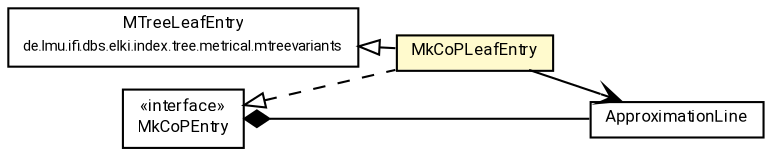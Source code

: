 #!/usr/local/bin/dot
#
# Class diagram 
# Generated by UMLGraph version R5_7_2-60-g0e99a6 (http://www.spinellis.gr/umlgraph/)
#

digraph G {
	graph [fontnames="svg"]
	edge [fontname="Roboto",fontsize=7,labelfontname="Roboto",labelfontsize=7,color="black"];
	node [fontname="Roboto",fontcolor="black",fontsize=8,shape=plaintext,margin=0,width=0,height=0];
	nodesep=0.15;
	ranksep=0.25;
	rankdir=LR;
	// de.lmu.ifi.dbs.elki.index.tree.metrical.mtreevariants.MTreeLeafEntry
	c7045319 [label=<<table title="de.lmu.ifi.dbs.elki.index.tree.metrical.mtreevariants.MTreeLeafEntry" border="0" cellborder="1" cellspacing="0" cellpadding="2" href="../../MTreeLeafEntry.html" target="_parent">
		<tr><td><table border="0" cellspacing="0" cellpadding="1">
		<tr><td align="center" balign="center"> <font face="Roboto">MTreeLeafEntry</font> </td></tr>
		<tr><td align="center" balign="center"> <font face="Roboto" point-size="7.0">de.lmu.ifi.dbs.elki.index.tree.metrical.mtreevariants</font> </td></tr>
		</table></td></tr>
		</table>>, URL="../../MTreeLeafEntry.html"];
	// de.lmu.ifi.dbs.elki.index.tree.metrical.mtreevariants.mktrees.mkcop.MkCoPLeafEntry
	c7045357 [label=<<table title="de.lmu.ifi.dbs.elki.index.tree.metrical.mtreevariants.mktrees.mkcop.MkCoPLeafEntry" border="0" cellborder="1" cellspacing="0" cellpadding="2" bgcolor="lemonChiffon" href="MkCoPLeafEntry.html" target="_parent">
		<tr><td><table border="0" cellspacing="0" cellpadding="1">
		<tr><td align="center" balign="center"> <font face="Roboto">MkCoPLeafEntry</font> </td></tr>
		</table></td></tr>
		</table>>, URL="MkCoPLeafEntry.html"];
	// de.lmu.ifi.dbs.elki.index.tree.metrical.mtreevariants.mktrees.mkcop.MkCoPEntry
	c7045362 [label=<<table title="de.lmu.ifi.dbs.elki.index.tree.metrical.mtreevariants.mktrees.mkcop.MkCoPEntry" border="0" cellborder="1" cellspacing="0" cellpadding="2" href="MkCoPEntry.html" target="_parent">
		<tr><td><table border="0" cellspacing="0" cellpadding="1">
		<tr><td align="center" balign="center"> &#171;interface&#187; </td></tr>
		<tr><td align="center" balign="center"> <font face="Roboto">MkCoPEntry</font> </td></tr>
		</table></td></tr>
		</table>>, URL="MkCoPEntry.html"];
	// de.lmu.ifi.dbs.elki.index.tree.metrical.mtreevariants.mktrees.mkcop.ApproximationLine
	c7045364 [label=<<table title="de.lmu.ifi.dbs.elki.index.tree.metrical.mtreevariants.mktrees.mkcop.ApproximationLine" border="0" cellborder="1" cellspacing="0" cellpadding="2" href="ApproximationLine.html" target="_parent">
		<tr><td><table border="0" cellspacing="0" cellpadding="1">
		<tr><td align="center" balign="center"> <font face="Roboto">ApproximationLine</font> </td></tr>
		</table></td></tr>
		</table>>, URL="ApproximationLine.html"];
	// de.lmu.ifi.dbs.elki.index.tree.metrical.mtreevariants.mktrees.mkcop.MkCoPLeafEntry extends de.lmu.ifi.dbs.elki.index.tree.metrical.mtreevariants.MTreeLeafEntry
	c7045319 -> c7045357 [arrowtail=empty,dir=back,weight=10];
	// de.lmu.ifi.dbs.elki.index.tree.metrical.mtreevariants.mktrees.mkcop.MkCoPLeafEntry implements de.lmu.ifi.dbs.elki.index.tree.metrical.mtreevariants.mktrees.mkcop.MkCoPEntry
	c7045362 -> c7045357 [arrowtail=empty,style=dashed,dir=back,weight=9];
	// de.lmu.ifi.dbs.elki.index.tree.metrical.mtreevariants.mktrees.mkcop.MkCoPEntry composed de.lmu.ifi.dbs.elki.index.tree.metrical.mtreevariants.mktrees.mkcop.ApproximationLine
	c7045362 -> c7045364 [arrowhead=none,arrowtail=diamond,dir=back,weight=6];
	// de.lmu.ifi.dbs.elki.index.tree.metrical.mtreevariants.mktrees.mkcop.MkCoPLeafEntry navassoc de.lmu.ifi.dbs.elki.index.tree.metrical.mtreevariants.mktrees.mkcop.ApproximationLine
	c7045357 -> c7045364 [arrowhead=open,weight=1];
}

